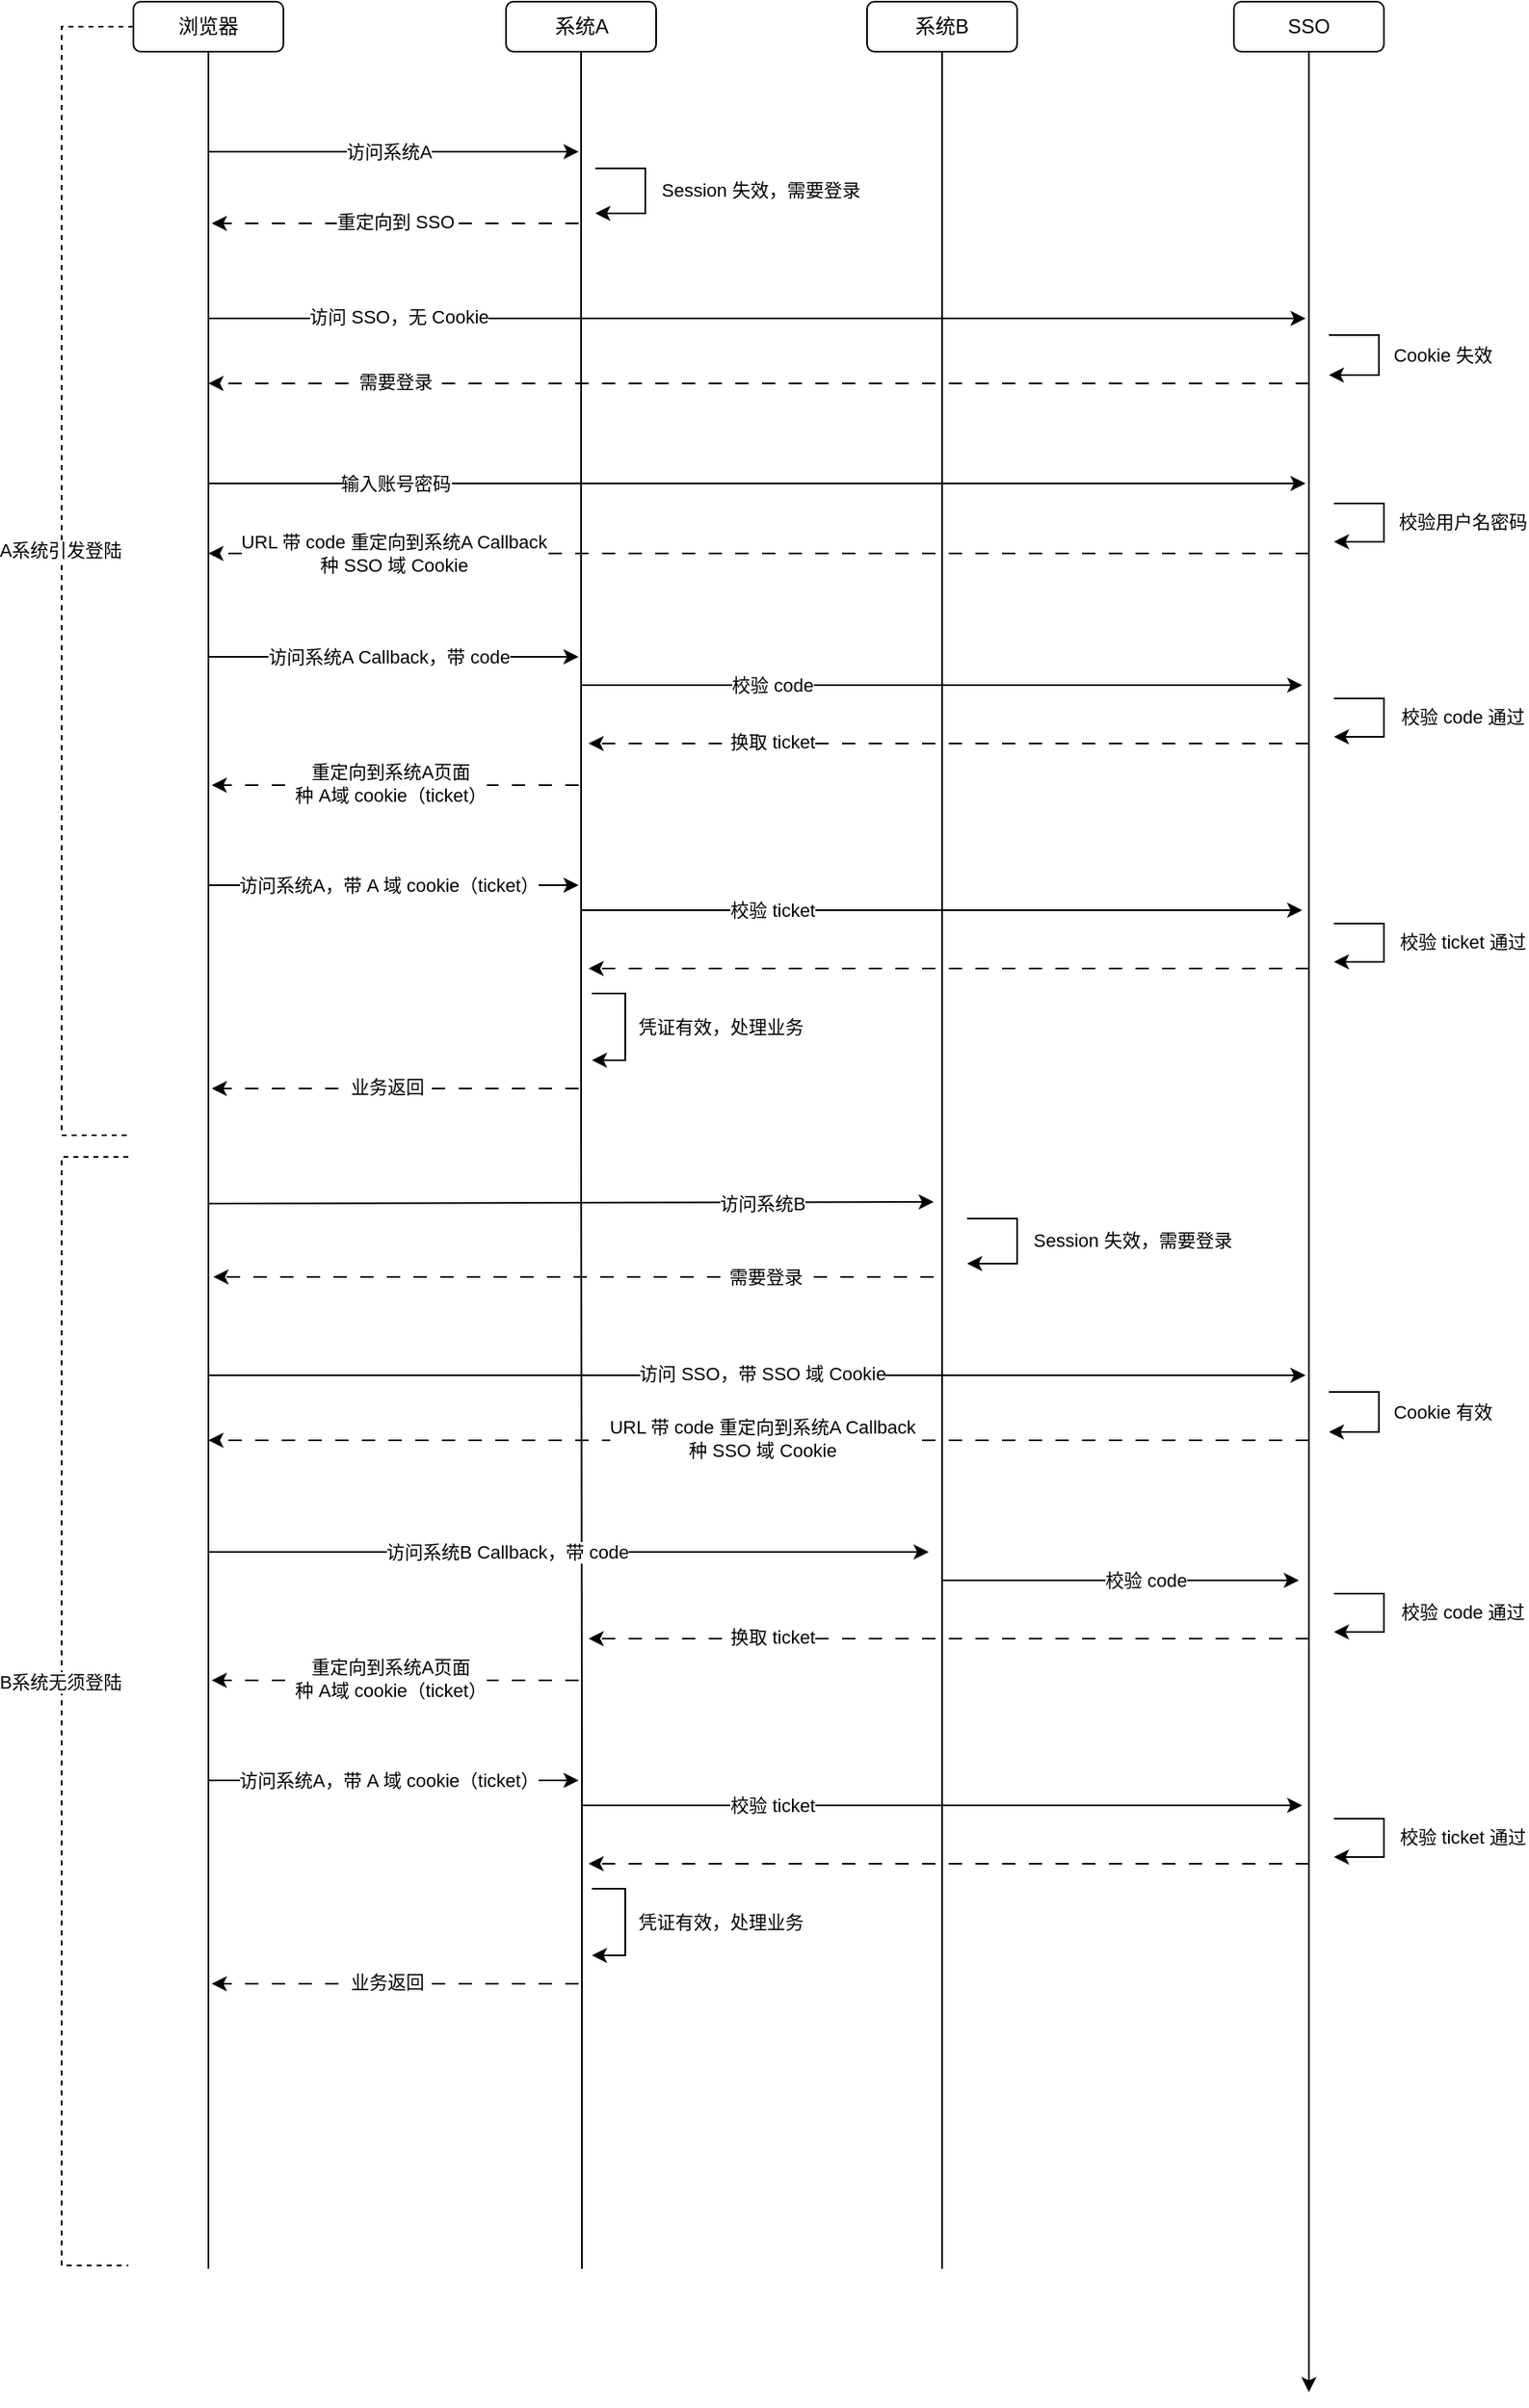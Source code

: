 <mxfile version="26.0.6">
  <diagram name="第 1 页" id="lK4b7JDRvBtxCrFtynsC">
    <mxGraphModel dx="330" dy="175" grid="1" gridSize="10" guides="1" tooltips="1" connect="1" arrows="1" fold="1" page="1" pageScale="1" pageWidth="827" pageHeight="1169" math="0" shadow="0">
      <root>
        <mxCell id="0" />
        <mxCell id="1" parent="0" />
        <mxCell id="GL996E9YZMnouKgxVXlB-8" style="edgeStyle=orthogonalEdgeStyle;rounded=0;orthogonalLoop=1;jettySize=auto;html=1;exitX=0.5;exitY=1;exitDx=0;exitDy=0;endArrow=none;endFill=0;" edge="1" parent="1" source="GL996E9YZMnouKgxVXlB-4">
          <mxGeometry relative="1" as="geometry">
            <mxPoint x="148" y="1400" as="targetPoint" />
          </mxGeometry>
        </mxCell>
        <mxCell id="GL996E9YZMnouKgxVXlB-9" style="edgeStyle=orthogonalEdgeStyle;rounded=0;orthogonalLoop=1;jettySize=auto;html=1;strokeColor=default;dashed=1;startArrow=none;startFill=0;endArrow=none;endFill=0;" edge="1" parent="1" source="GL996E9YZMnouKgxVXlB-4">
          <mxGeometry relative="1" as="geometry">
            <mxPoint x="100" y="720" as="targetPoint" />
            <Array as="points">
              <mxPoint x="60" y="55" />
              <mxPoint x="60" y="720" />
            </Array>
          </mxGeometry>
        </mxCell>
        <mxCell id="GL996E9YZMnouKgxVXlB-10" value="A系统引发登陆" style="edgeLabel;html=1;align=center;verticalAlign=middle;resizable=0;points=[];" vertex="1" connectable="0" parent="GL996E9YZMnouKgxVXlB-9">
          <mxGeometry x="-0.055" y="-1" relative="1" as="geometry">
            <mxPoint y="3" as="offset" />
          </mxGeometry>
        </mxCell>
        <mxCell id="GL996E9YZMnouKgxVXlB-4" value="浏览器" style="rounded=1;whiteSpace=wrap;html=1;" vertex="1" parent="1">
          <mxGeometry x="103" y="40" width="90" height="30" as="geometry" />
        </mxCell>
        <mxCell id="GL996E9YZMnouKgxVXlB-13" style="edgeStyle=orthogonalEdgeStyle;rounded=0;orthogonalLoop=1;jettySize=auto;html=1;endArrow=none;endFill=0;" edge="1" parent="1" source="GL996E9YZMnouKgxVXlB-5">
          <mxGeometry relative="1" as="geometry">
            <mxPoint x="372" y="1400" as="targetPoint" />
            <Array as="points">
              <mxPoint x="372" y="720" />
              <mxPoint x="372" y="720" />
              <mxPoint x="372" y="1078" />
            </Array>
          </mxGeometry>
        </mxCell>
        <mxCell id="GL996E9YZMnouKgxVXlB-5" value="系统A" style="rounded=1;whiteSpace=wrap;html=1;" vertex="1" parent="1">
          <mxGeometry x="326.5" y="40" width="90" height="30" as="geometry" />
        </mxCell>
        <mxCell id="GL996E9YZMnouKgxVXlB-19" style="edgeStyle=orthogonalEdgeStyle;rounded=0;orthogonalLoop=1;jettySize=auto;html=1;endArrow=none;endFill=0;" edge="1" parent="1" source="GL996E9YZMnouKgxVXlB-6">
          <mxGeometry relative="1" as="geometry">
            <mxPoint x="588" y="1400" as="targetPoint" />
          </mxGeometry>
        </mxCell>
        <mxCell id="GL996E9YZMnouKgxVXlB-6" value="系统B" style="rounded=1;whiteSpace=wrap;html=1;" vertex="1" parent="1">
          <mxGeometry x="543" y="40" width="90" height="30" as="geometry" />
        </mxCell>
        <mxCell id="GL996E9YZMnouKgxVXlB-22" style="edgeStyle=orthogonalEdgeStyle;rounded=0;orthogonalLoop=1;jettySize=auto;html=1;" edge="1" parent="1" source="GL996E9YZMnouKgxVXlB-7">
          <mxGeometry relative="1" as="geometry">
            <mxPoint x="808" y="1474" as="targetPoint" />
          </mxGeometry>
        </mxCell>
        <mxCell id="GL996E9YZMnouKgxVXlB-7" value="SSO" style="rounded=1;whiteSpace=wrap;html=1;" vertex="1" parent="1">
          <mxGeometry x="763" y="40" width="90" height="30" as="geometry" />
        </mxCell>
        <mxCell id="GL996E9YZMnouKgxVXlB-11" value="" style="endArrow=classic;html=1;rounded=0;" edge="1" parent="1">
          <mxGeometry width="50" height="50" relative="1" as="geometry">
            <mxPoint x="148" y="130" as="sourcePoint" />
            <mxPoint x="370" y="130" as="targetPoint" />
          </mxGeometry>
        </mxCell>
        <mxCell id="GL996E9YZMnouKgxVXlB-12" value="访问系统A" style="edgeLabel;html=1;align=center;verticalAlign=middle;resizable=0;points=[];" vertex="1" connectable="0" parent="GL996E9YZMnouKgxVXlB-11">
          <mxGeometry x="-0.32" y="-1" relative="1" as="geometry">
            <mxPoint x="32" y="-1" as="offset" />
          </mxGeometry>
        </mxCell>
        <mxCell id="GL996E9YZMnouKgxVXlB-14" value="" style="endArrow=classic;html=1;rounded=0;dashed=1;dashPattern=8 8;" edge="1" parent="1">
          <mxGeometry width="50" height="50" relative="1" as="geometry">
            <mxPoint x="370" y="173" as="sourcePoint" />
            <mxPoint x="150" y="173" as="targetPoint" />
          </mxGeometry>
        </mxCell>
        <mxCell id="GL996E9YZMnouKgxVXlB-15" value="重定向到 SSO" style="edgeLabel;html=1;align=center;verticalAlign=middle;resizable=0;points=[];" vertex="1" connectable="0" parent="GL996E9YZMnouKgxVXlB-14">
          <mxGeometry x="-0.32" y="-1" relative="1" as="geometry">
            <mxPoint x="-35" as="offset" />
          </mxGeometry>
        </mxCell>
        <mxCell id="GL996E9YZMnouKgxVXlB-16" value="" style="endArrow=classic;html=1;rounded=0;" edge="1" parent="1">
          <mxGeometry width="50" height="50" relative="1" as="geometry">
            <mxPoint x="380" y="140" as="sourcePoint" />
            <mxPoint x="380" y="167" as="targetPoint" />
            <Array as="points">
              <mxPoint x="410" y="140" />
              <mxPoint x="410" y="157" />
              <mxPoint x="410" y="167" />
              <mxPoint x="400" y="167" />
            </Array>
          </mxGeometry>
        </mxCell>
        <mxCell id="GL996E9YZMnouKgxVXlB-17" value="Session 失效，需要登录" style="edgeLabel;html=1;align=center;verticalAlign=middle;resizable=0;points=[];" vertex="1" connectable="0" parent="GL996E9YZMnouKgxVXlB-16">
          <mxGeometry x="-0.017" y="-1" relative="1" as="geometry">
            <mxPoint x="70" as="offset" />
          </mxGeometry>
        </mxCell>
        <mxCell id="GL996E9YZMnouKgxVXlB-20" value="" style="endArrow=classic;html=1;rounded=0;" edge="1" parent="1">
          <mxGeometry width="50" height="50" relative="1" as="geometry">
            <mxPoint x="148" y="230" as="sourcePoint" />
            <mxPoint x="806" y="230" as="targetPoint" />
          </mxGeometry>
        </mxCell>
        <mxCell id="GL996E9YZMnouKgxVXlB-21" value="访问 SSO，无 Cookie" style="edgeLabel;html=1;align=center;verticalAlign=middle;resizable=0;points=[];" vertex="1" connectable="0" parent="GL996E9YZMnouKgxVXlB-20">
          <mxGeometry x="-0.32" y="-1" relative="1" as="geometry">
            <mxPoint x="-110" y="-2" as="offset" />
          </mxGeometry>
        </mxCell>
        <mxCell id="GL996E9YZMnouKgxVXlB-23" value="" style="endArrow=classic;html=1;rounded=0;" edge="1" parent="1">
          <mxGeometry width="50" height="50" relative="1" as="geometry">
            <mxPoint x="820" y="240" as="sourcePoint" />
            <mxPoint x="820" y="264" as="targetPoint" />
            <Array as="points">
              <mxPoint x="850" y="240" />
              <mxPoint x="850" y="257" />
              <mxPoint x="850" y="264" />
              <mxPoint x="840" y="264" />
            </Array>
          </mxGeometry>
        </mxCell>
        <mxCell id="GL996E9YZMnouKgxVXlB-24" value="Cookie 失效" style="edgeLabel;html=1;align=center;verticalAlign=middle;resizable=0;points=[];" vertex="1" connectable="0" parent="GL996E9YZMnouKgxVXlB-23">
          <mxGeometry x="-0.017" y="-1" relative="1" as="geometry">
            <mxPoint x="39" as="offset" />
          </mxGeometry>
        </mxCell>
        <mxCell id="GL996E9YZMnouKgxVXlB-25" value="" style="endArrow=classic;html=1;rounded=0;dashed=1;dashPattern=8 8;" edge="1" parent="1">
          <mxGeometry width="50" height="50" relative="1" as="geometry">
            <mxPoint x="808" y="269" as="sourcePoint" />
            <mxPoint x="148" y="269" as="targetPoint" />
          </mxGeometry>
        </mxCell>
        <mxCell id="GL996E9YZMnouKgxVXlB-26" value="需要登录" style="edgeLabel;html=1;align=center;verticalAlign=middle;resizable=0;points=[];" vertex="1" connectable="0" parent="GL996E9YZMnouKgxVXlB-25">
          <mxGeometry x="-0.32" y="-1" relative="1" as="geometry">
            <mxPoint x="-324" as="offset" />
          </mxGeometry>
        </mxCell>
        <mxCell id="GL996E9YZMnouKgxVXlB-27" value="" style="endArrow=classic;html=1;rounded=0;" edge="1" parent="1">
          <mxGeometry width="50" height="50" relative="1" as="geometry">
            <mxPoint x="148" y="329" as="sourcePoint" />
            <mxPoint x="806" y="329" as="targetPoint" />
          </mxGeometry>
        </mxCell>
        <mxCell id="GL996E9YZMnouKgxVXlB-28" value="输入账号密码" style="edgeLabel;html=1;align=center;verticalAlign=middle;resizable=0;points=[];" vertex="1" connectable="0" parent="GL996E9YZMnouKgxVXlB-27">
          <mxGeometry x="-0.32" y="-1" relative="1" as="geometry">
            <mxPoint x="-112" y="-1" as="offset" />
          </mxGeometry>
        </mxCell>
        <mxCell id="GL996E9YZMnouKgxVXlB-29" value="" style="endArrow=classic;html=1;rounded=0;dashed=1;dashPattern=8 8;" edge="1" parent="1">
          <mxGeometry width="50" height="50" relative="1" as="geometry">
            <mxPoint x="808" y="371" as="sourcePoint" />
            <mxPoint x="148" y="371" as="targetPoint" />
          </mxGeometry>
        </mxCell>
        <mxCell id="GL996E9YZMnouKgxVXlB-30" value="URL 带 code 重定向到系统A Callback&lt;div&gt;种 SSO 域 Cookie&lt;/div&gt;" style="edgeLabel;html=1;align=center;verticalAlign=middle;resizable=0;points=[];" vertex="1" connectable="0" parent="GL996E9YZMnouKgxVXlB-29">
          <mxGeometry x="-0.32" y="-1" relative="1" as="geometry">
            <mxPoint x="-325" y="1" as="offset" />
          </mxGeometry>
        </mxCell>
        <mxCell id="GL996E9YZMnouKgxVXlB-31" value="" style="endArrow=classic;html=1;rounded=0;" edge="1" parent="1">
          <mxGeometry width="50" height="50" relative="1" as="geometry">
            <mxPoint x="823" y="341" as="sourcePoint" />
            <mxPoint x="823" y="364" as="targetPoint" />
            <Array as="points">
              <mxPoint x="853" y="341" />
              <mxPoint x="853" y="358" />
              <mxPoint x="853" y="364" />
              <mxPoint x="850" y="364" />
              <mxPoint x="843" y="364" />
            </Array>
          </mxGeometry>
        </mxCell>
        <mxCell id="GL996E9YZMnouKgxVXlB-32" value="校验用户名密码" style="edgeLabel;html=1;align=center;verticalAlign=middle;resizable=0;points=[];" vertex="1" connectable="0" parent="GL996E9YZMnouKgxVXlB-31">
          <mxGeometry x="-0.017" y="-1" relative="1" as="geometry">
            <mxPoint x="48" as="offset" />
          </mxGeometry>
        </mxCell>
        <mxCell id="GL996E9YZMnouKgxVXlB-33" value="" style="endArrow=classic;html=1;rounded=0;" edge="1" parent="1">
          <mxGeometry width="50" height="50" relative="1" as="geometry">
            <mxPoint x="148" y="761" as="sourcePoint" />
            <mxPoint x="583" y="760" as="targetPoint" />
          </mxGeometry>
        </mxCell>
        <mxCell id="GL996E9YZMnouKgxVXlB-61" value="访问系统B" style="edgeLabel;html=1;align=center;verticalAlign=middle;resizable=0;points=[];" vertex="1" connectable="0" parent="GL996E9YZMnouKgxVXlB-33">
          <mxGeometry x="-0.517" relative="1" as="geometry">
            <mxPoint x="227" as="offset" />
          </mxGeometry>
        </mxCell>
        <mxCell id="GL996E9YZMnouKgxVXlB-35" value="" style="endArrow=classic;html=1;rounded=0;dashed=1;dashPattern=8 8;" edge="1" parent="1">
          <mxGeometry width="50" height="50" relative="1" as="geometry">
            <mxPoint x="583" y="805" as="sourcePoint" />
            <mxPoint x="151" y="805" as="targetPoint" />
          </mxGeometry>
        </mxCell>
        <mxCell id="GL996E9YZMnouKgxVXlB-36" value="需要登录" style="edgeLabel;html=1;align=center;verticalAlign=middle;resizable=0;points=[];" vertex="1" connectable="0" parent="GL996E9YZMnouKgxVXlB-35">
          <mxGeometry x="-0.32" y="-1" relative="1" as="geometry">
            <mxPoint x="46" y="1" as="offset" />
          </mxGeometry>
        </mxCell>
        <mxCell id="GL996E9YZMnouKgxVXlB-37" value="" style="endArrow=classic;html=1;rounded=0;" edge="1" parent="1">
          <mxGeometry width="50" height="50" relative="1" as="geometry">
            <mxPoint x="148" y="433" as="sourcePoint" />
            <mxPoint x="370" y="433" as="targetPoint" />
          </mxGeometry>
        </mxCell>
        <mxCell id="GL996E9YZMnouKgxVXlB-38" value="访问系统A Callback，带 code" style="edgeLabel;html=1;align=center;verticalAlign=middle;resizable=0;points=[];" vertex="1" connectable="0" parent="GL996E9YZMnouKgxVXlB-37">
          <mxGeometry x="-0.32" y="-1" relative="1" as="geometry">
            <mxPoint x="32" y="-1" as="offset" />
          </mxGeometry>
        </mxCell>
        <mxCell id="GL996E9YZMnouKgxVXlB-39" value="" style="endArrow=classic;html=1;rounded=0;" edge="1" parent="1">
          <mxGeometry width="50" height="50" relative="1" as="geometry">
            <mxPoint x="372" y="450" as="sourcePoint" />
            <mxPoint x="804" y="450" as="targetPoint" />
          </mxGeometry>
        </mxCell>
        <mxCell id="GL996E9YZMnouKgxVXlB-40" value="校验 code" style="edgeLabel;html=1;align=center;verticalAlign=middle;resizable=0;points=[];" vertex="1" connectable="0" parent="GL996E9YZMnouKgxVXlB-39">
          <mxGeometry x="-0.32" y="-1" relative="1" as="geometry">
            <mxPoint x="-33" y="-1" as="offset" />
          </mxGeometry>
        </mxCell>
        <mxCell id="GL996E9YZMnouKgxVXlB-41" value="" style="endArrow=classic;html=1;rounded=0;dashed=1;dashPattern=8 8;" edge="1" parent="1">
          <mxGeometry width="50" height="50" relative="1" as="geometry">
            <mxPoint x="808" y="485" as="sourcePoint" />
            <mxPoint x="376" y="485" as="targetPoint" />
          </mxGeometry>
        </mxCell>
        <mxCell id="GL996E9YZMnouKgxVXlB-42" value="换取 ticket" style="edgeLabel;html=1;align=center;verticalAlign=middle;resizable=0;points=[];" vertex="1" connectable="0" parent="GL996E9YZMnouKgxVXlB-41">
          <mxGeometry x="-0.32" y="-1" relative="1" as="geometry">
            <mxPoint x="-175" as="offset" />
          </mxGeometry>
        </mxCell>
        <mxCell id="GL996E9YZMnouKgxVXlB-43" value="" style="endArrow=classic;html=1;rounded=0;dashed=1;dashPattern=8 8;" edge="1" parent="1">
          <mxGeometry width="50" height="50" relative="1" as="geometry">
            <mxPoint x="370" y="510" as="sourcePoint" />
            <mxPoint x="150" y="510" as="targetPoint" />
          </mxGeometry>
        </mxCell>
        <mxCell id="GL996E9YZMnouKgxVXlB-44" value="重定向到系统A页面&lt;div&gt;种 A域 cookie（ticket）&lt;/div&gt;" style="edgeLabel;html=1;align=center;verticalAlign=middle;resizable=0;points=[];" vertex="1" connectable="0" parent="GL996E9YZMnouKgxVXlB-43">
          <mxGeometry x="-0.32" y="-1" relative="1" as="geometry">
            <mxPoint x="-38" as="offset" />
          </mxGeometry>
        </mxCell>
        <mxCell id="GL996E9YZMnouKgxVXlB-45" value="" style="endArrow=classic;html=1;rounded=0;" edge="1" parent="1">
          <mxGeometry width="50" height="50" relative="1" as="geometry">
            <mxPoint x="823" y="458" as="sourcePoint" />
            <mxPoint x="823" y="481" as="targetPoint" />
            <Array as="points">
              <mxPoint x="853" y="458" />
              <mxPoint x="853" y="475" />
              <mxPoint x="853" y="481" />
              <mxPoint x="850" y="481" />
              <mxPoint x="843" y="481" />
            </Array>
          </mxGeometry>
        </mxCell>
        <mxCell id="GL996E9YZMnouKgxVXlB-46" value="校验 code 通过" style="edgeLabel;html=1;align=center;verticalAlign=middle;resizable=0;points=[];" vertex="1" connectable="0" parent="GL996E9YZMnouKgxVXlB-45">
          <mxGeometry x="-0.017" y="-1" relative="1" as="geometry">
            <mxPoint x="48" as="offset" />
          </mxGeometry>
        </mxCell>
        <mxCell id="GL996E9YZMnouKgxVXlB-47" value="" style="endArrow=classic;html=1;rounded=0;" edge="1" parent="1">
          <mxGeometry width="50" height="50" relative="1" as="geometry">
            <mxPoint x="148" y="570" as="sourcePoint" />
            <mxPoint x="370" y="570" as="targetPoint" />
          </mxGeometry>
        </mxCell>
        <mxCell id="GL996E9YZMnouKgxVXlB-48" value="访问系统A，带 A 域 cookie（ticket）" style="edgeLabel;html=1;align=center;verticalAlign=middle;resizable=0;points=[];" vertex="1" connectable="0" parent="GL996E9YZMnouKgxVXlB-47">
          <mxGeometry x="-0.32" y="-1" relative="1" as="geometry">
            <mxPoint x="32" y="-1" as="offset" />
          </mxGeometry>
        </mxCell>
        <mxCell id="GL996E9YZMnouKgxVXlB-49" value="" style="endArrow=classic;html=1;rounded=0;" edge="1" parent="1">
          <mxGeometry width="50" height="50" relative="1" as="geometry">
            <mxPoint x="372" y="585" as="sourcePoint" />
            <mxPoint x="804" y="585" as="targetPoint" />
          </mxGeometry>
        </mxCell>
        <mxCell id="GL996E9YZMnouKgxVXlB-50" value="校验 ticket" style="edgeLabel;html=1;align=center;verticalAlign=middle;resizable=0;points=[];" vertex="1" connectable="0" parent="GL996E9YZMnouKgxVXlB-49">
          <mxGeometry x="-0.32" y="-1" relative="1" as="geometry">
            <mxPoint x="-33" y="-1" as="offset" />
          </mxGeometry>
        </mxCell>
        <mxCell id="GL996E9YZMnouKgxVXlB-51" value="" style="endArrow=classic;html=1;rounded=0;dashed=1;dashPattern=8 8;" edge="1" parent="1">
          <mxGeometry width="50" height="50" relative="1" as="geometry">
            <mxPoint x="808" y="620" as="sourcePoint" />
            <mxPoint x="376" y="620" as="targetPoint" />
          </mxGeometry>
        </mxCell>
        <mxCell id="GL996E9YZMnouKgxVXlB-53" value="" style="endArrow=classic;html=1;rounded=0;" edge="1" parent="1">
          <mxGeometry width="50" height="50" relative="1" as="geometry">
            <mxPoint x="823" y="593" as="sourcePoint" />
            <mxPoint x="823" y="616" as="targetPoint" />
            <Array as="points">
              <mxPoint x="853" y="593" />
              <mxPoint x="853" y="610" />
              <mxPoint x="853" y="616" />
              <mxPoint x="850" y="616" />
              <mxPoint x="843" y="616" />
            </Array>
          </mxGeometry>
        </mxCell>
        <mxCell id="GL996E9YZMnouKgxVXlB-54" value="校验 ticket 通过" style="edgeLabel;html=1;align=center;verticalAlign=middle;resizable=0;points=[];" vertex="1" connectable="0" parent="GL996E9YZMnouKgxVXlB-53">
          <mxGeometry x="-0.017" y="-1" relative="1" as="geometry">
            <mxPoint x="48" as="offset" />
          </mxGeometry>
        </mxCell>
        <mxCell id="GL996E9YZMnouKgxVXlB-55" value="" style="endArrow=classic;html=1;rounded=0;" edge="1" parent="1">
          <mxGeometry width="50" height="50" relative="1" as="geometry">
            <mxPoint x="378" y="635" as="sourcePoint" />
            <mxPoint x="378" y="675" as="targetPoint" />
            <Array as="points">
              <mxPoint x="398" y="635" />
              <mxPoint x="398" y="655" />
              <mxPoint x="398" y="675" />
            </Array>
          </mxGeometry>
        </mxCell>
        <mxCell id="GL996E9YZMnouKgxVXlB-56" value="凭证有效，处理业务" style="edgeLabel;html=1;align=center;verticalAlign=middle;resizable=0;points=[];" vertex="1" connectable="0" parent="GL996E9YZMnouKgxVXlB-55">
          <mxGeometry x="-0.017" y="-1" relative="1" as="geometry">
            <mxPoint x="58" as="offset" />
          </mxGeometry>
        </mxCell>
        <mxCell id="GL996E9YZMnouKgxVXlB-57" value="" style="endArrow=classic;html=1;rounded=0;dashed=1;dashPattern=8 8;" edge="1" parent="1">
          <mxGeometry width="50" height="50" relative="1" as="geometry">
            <mxPoint x="370" y="692" as="sourcePoint" />
            <mxPoint x="150" y="692" as="targetPoint" />
          </mxGeometry>
        </mxCell>
        <mxCell id="GL996E9YZMnouKgxVXlB-58" value="业务返回" style="edgeLabel;html=1;align=center;verticalAlign=middle;resizable=0;points=[];" vertex="1" connectable="0" parent="GL996E9YZMnouKgxVXlB-57">
          <mxGeometry x="-0.32" y="-1" relative="1" as="geometry">
            <mxPoint x="-40" as="offset" />
          </mxGeometry>
        </mxCell>
        <mxCell id="GL996E9YZMnouKgxVXlB-59" style="edgeStyle=orthogonalEdgeStyle;rounded=0;orthogonalLoop=1;jettySize=auto;html=1;strokeColor=default;dashed=1;startArrow=none;startFill=0;endArrow=none;endFill=0;" edge="1" parent="1">
          <mxGeometry relative="1" as="geometry">
            <mxPoint x="100" y="1398" as="targetPoint" />
            <mxPoint x="100" y="733" as="sourcePoint" />
            <Array as="points">
              <mxPoint x="60" y="733" />
              <mxPoint x="60" y="1398" />
            </Array>
          </mxGeometry>
        </mxCell>
        <mxCell id="GL996E9YZMnouKgxVXlB-60" value="B系统无须登陆" style="edgeLabel;html=1;align=center;verticalAlign=middle;resizable=0;points=[];" vertex="1" connectable="0" parent="GL996E9YZMnouKgxVXlB-59">
          <mxGeometry x="-0.055" y="-1" relative="1" as="geometry">
            <mxPoint y="3" as="offset" />
          </mxGeometry>
        </mxCell>
        <mxCell id="GL996E9YZMnouKgxVXlB-62" value="" style="endArrow=classic;html=1;rounded=0;" edge="1" parent="1">
          <mxGeometry width="50" height="50" relative="1" as="geometry">
            <mxPoint x="603" y="770" as="sourcePoint" />
            <mxPoint x="603" y="797" as="targetPoint" />
            <Array as="points">
              <mxPoint x="633" y="770" />
              <mxPoint x="633" y="787" />
              <mxPoint x="633" y="797" />
              <mxPoint x="623" y="797" />
            </Array>
          </mxGeometry>
        </mxCell>
        <mxCell id="GL996E9YZMnouKgxVXlB-63" value="Session 失效，需要登录" style="edgeLabel;html=1;align=center;verticalAlign=middle;resizable=0;points=[];" vertex="1" connectable="0" parent="GL996E9YZMnouKgxVXlB-62">
          <mxGeometry x="-0.017" y="-1" relative="1" as="geometry">
            <mxPoint x="70" as="offset" />
          </mxGeometry>
        </mxCell>
        <mxCell id="GL996E9YZMnouKgxVXlB-66" value="" style="endArrow=classic;html=1;rounded=0;" edge="1" parent="1">
          <mxGeometry width="50" height="50" relative="1" as="geometry">
            <mxPoint x="148" y="864" as="sourcePoint" />
            <mxPoint x="806" y="864" as="targetPoint" />
          </mxGeometry>
        </mxCell>
        <mxCell id="GL996E9YZMnouKgxVXlB-67" value="访问 SSO，带 SSO 域 Cookie" style="edgeLabel;html=1;align=center;verticalAlign=middle;resizable=0;points=[];" vertex="1" connectable="0" parent="GL996E9YZMnouKgxVXlB-66">
          <mxGeometry x="-0.32" y="-1" relative="1" as="geometry">
            <mxPoint x="108" y="-2" as="offset" />
          </mxGeometry>
        </mxCell>
        <mxCell id="GL996E9YZMnouKgxVXlB-68" value="" style="endArrow=classic;html=1;rounded=0;" edge="1" parent="1">
          <mxGeometry width="50" height="50" relative="1" as="geometry">
            <mxPoint x="820" y="874" as="sourcePoint" />
            <mxPoint x="820" y="898" as="targetPoint" />
            <Array as="points">
              <mxPoint x="850" y="874" />
              <mxPoint x="850" y="891" />
              <mxPoint x="850" y="898" />
              <mxPoint x="840" y="898" />
            </Array>
          </mxGeometry>
        </mxCell>
        <mxCell id="GL996E9YZMnouKgxVXlB-69" value="Cookie 有效" style="edgeLabel;html=1;align=center;verticalAlign=middle;resizable=0;points=[];" vertex="1" connectable="0" parent="GL996E9YZMnouKgxVXlB-68">
          <mxGeometry x="-0.017" y="-1" relative="1" as="geometry">
            <mxPoint x="39" as="offset" />
          </mxGeometry>
        </mxCell>
        <mxCell id="GL996E9YZMnouKgxVXlB-70" value="" style="endArrow=classic;html=1;rounded=0;dashed=1;dashPattern=8 8;" edge="1" parent="1">
          <mxGeometry width="50" height="50" relative="1" as="geometry">
            <mxPoint x="808" y="903" as="sourcePoint" />
            <mxPoint x="148" y="903" as="targetPoint" />
          </mxGeometry>
        </mxCell>
        <mxCell id="GL996E9YZMnouKgxVXlB-71" value="URL 带 code 重定向到系统A Callback&lt;div&gt;种 SSO 域 Cookie&lt;/div&gt;" style="edgeLabel;html=1;align=center;verticalAlign=middle;resizable=0;points=[];" vertex="1" connectable="0" parent="GL996E9YZMnouKgxVXlB-70">
          <mxGeometry x="-0.32" y="-1" relative="1" as="geometry">
            <mxPoint x="-104" as="offset" />
          </mxGeometry>
        </mxCell>
        <mxCell id="GL996E9YZMnouKgxVXlB-72" value="" style="endArrow=classic;html=1;rounded=0;" edge="1" parent="1">
          <mxGeometry width="50" height="50" relative="1" as="geometry">
            <mxPoint x="148" y="970" as="sourcePoint" />
            <mxPoint x="580" y="970" as="targetPoint" />
          </mxGeometry>
        </mxCell>
        <mxCell id="GL996E9YZMnouKgxVXlB-73" value="访问系统B Callback，带 code" style="edgeLabel;html=1;align=center;verticalAlign=middle;resizable=0;points=[];" vertex="1" connectable="0" parent="GL996E9YZMnouKgxVXlB-72">
          <mxGeometry x="-0.32" y="-1" relative="1" as="geometry">
            <mxPoint x="32" y="-1" as="offset" />
          </mxGeometry>
        </mxCell>
        <mxCell id="GL996E9YZMnouKgxVXlB-74" value="" style="endArrow=classic;html=1;rounded=0;" edge="1" parent="1">
          <mxGeometry width="50" height="50" relative="1" as="geometry">
            <mxPoint x="588" y="987" as="sourcePoint" />
            <mxPoint x="802" y="987" as="targetPoint" />
          </mxGeometry>
        </mxCell>
        <mxCell id="GL996E9YZMnouKgxVXlB-75" value="校验 code" style="edgeLabel;html=1;align=center;verticalAlign=middle;resizable=0;points=[];" vertex="1" connectable="0" parent="GL996E9YZMnouKgxVXlB-74">
          <mxGeometry x="-0.32" y="-1" relative="1" as="geometry">
            <mxPoint x="49" y="-1" as="offset" />
          </mxGeometry>
        </mxCell>
        <mxCell id="GL996E9YZMnouKgxVXlB-76" value="" style="endArrow=classic;html=1;rounded=0;dashed=1;dashPattern=8 8;" edge="1" parent="1">
          <mxGeometry width="50" height="50" relative="1" as="geometry">
            <mxPoint x="808" y="1022" as="sourcePoint" />
            <mxPoint x="376" y="1022" as="targetPoint" />
          </mxGeometry>
        </mxCell>
        <mxCell id="GL996E9YZMnouKgxVXlB-77" value="换取 ticket" style="edgeLabel;html=1;align=center;verticalAlign=middle;resizable=0;points=[];" vertex="1" connectable="0" parent="GL996E9YZMnouKgxVXlB-76">
          <mxGeometry x="-0.32" y="-1" relative="1" as="geometry">
            <mxPoint x="-175" as="offset" />
          </mxGeometry>
        </mxCell>
        <mxCell id="GL996E9YZMnouKgxVXlB-78" value="" style="endArrow=classic;html=1;rounded=0;dashed=1;dashPattern=8 8;" edge="1" parent="1">
          <mxGeometry width="50" height="50" relative="1" as="geometry">
            <mxPoint x="370" y="1047" as="sourcePoint" />
            <mxPoint x="150" y="1047" as="targetPoint" />
          </mxGeometry>
        </mxCell>
        <mxCell id="GL996E9YZMnouKgxVXlB-79" value="重定向到系统A页面&lt;div&gt;种 A域 cookie（ticket）&lt;/div&gt;" style="edgeLabel;html=1;align=center;verticalAlign=middle;resizable=0;points=[];" vertex="1" connectable="0" parent="GL996E9YZMnouKgxVXlB-78">
          <mxGeometry x="-0.32" y="-1" relative="1" as="geometry">
            <mxPoint x="-38" as="offset" />
          </mxGeometry>
        </mxCell>
        <mxCell id="GL996E9YZMnouKgxVXlB-80" value="" style="endArrow=classic;html=1;rounded=0;" edge="1" parent="1">
          <mxGeometry width="50" height="50" relative="1" as="geometry">
            <mxPoint x="823" y="995" as="sourcePoint" />
            <mxPoint x="823" y="1018" as="targetPoint" />
            <Array as="points">
              <mxPoint x="853" y="995" />
              <mxPoint x="853" y="1012" />
              <mxPoint x="853" y="1018" />
              <mxPoint x="850" y="1018" />
              <mxPoint x="843" y="1018" />
            </Array>
          </mxGeometry>
        </mxCell>
        <mxCell id="GL996E9YZMnouKgxVXlB-81" value="校验 code 通过" style="edgeLabel;html=1;align=center;verticalAlign=middle;resizable=0;points=[];" vertex="1" connectable="0" parent="GL996E9YZMnouKgxVXlB-80">
          <mxGeometry x="-0.017" y="-1" relative="1" as="geometry">
            <mxPoint x="48" as="offset" />
          </mxGeometry>
        </mxCell>
        <mxCell id="GL996E9YZMnouKgxVXlB-82" value="" style="endArrow=classic;html=1;rounded=0;" edge="1" parent="1">
          <mxGeometry width="50" height="50" relative="1" as="geometry">
            <mxPoint x="148" y="1107" as="sourcePoint" />
            <mxPoint x="370" y="1107" as="targetPoint" />
          </mxGeometry>
        </mxCell>
        <mxCell id="GL996E9YZMnouKgxVXlB-83" value="访问系统A，带 A 域 cookie（ticket）" style="edgeLabel;html=1;align=center;verticalAlign=middle;resizable=0;points=[];" vertex="1" connectable="0" parent="GL996E9YZMnouKgxVXlB-82">
          <mxGeometry x="-0.32" y="-1" relative="1" as="geometry">
            <mxPoint x="32" y="-1" as="offset" />
          </mxGeometry>
        </mxCell>
        <mxCell id="GL996E9YZMnouKgxVXlB-84" value="" style="endArrow=classic;html=1;rounded=0;" edge="1" parent="1">
          <mxGeometry width="50" height="50" relative="1" as="geometry">
            <mxPoint x="372" y="1122" as="sourcePoint" />
            <mxPoint x="804" y="1122" as="targetPoint" />
          </mxGeometry>
        </mxCell>
        <mxCell id="GL996E9YZMnouKgxVXlB-85" value="校验 ticket" style="edgeLabel;html=1;align=center;verticalAlign=middle;resizable=0;points=[];" vertex="1" connectable="0" parent="GL996E9YZMnouKgxVXlB-84">
          <mxGeometry x="-0.32" y="-1" relative="1" as="geometry">
            <mxPoint x="-33" y="-1" as="offset" />
          </mxGeometry>
        </mxCell>
        <mxCell id="GL996E9YZMnouKgxVXlB-86" value="" style="endArrow=classic;html=1;rounded=0;dashed=1;dashPattern=8 8;" edge="1" parent="1">
          <mxGeometry width="50" height="50" relative="1" as="geometry">
            <mxPoint x="808" y="1157" as="sourcePoint" />
            <mxPoint x="376" y="1157" as="targetPoint" />
          </mxGeometry>
        </mxCell>
        <mxCell id="GL996E9YZMnouKgxVXlB-87" value="" style="endArrow=classic;html=1;rounded=0;" edge="1" parent="1">
          <mxGeometry width="50" height="50" relative="1" as="geometry">
            <mxPoint x="823" y="1130" as="sourcePoint" />
            <mxPoint x="823" y="1153" as="targetPoint" />
            <Array as="points">
              <mxPoint x="853" y="1130" />
              <mxPoint x="853" y="1147" />
              <mxPoint x="853" y="1153" />
              <mxPoint x="850" y="1153" />
              <mxPoint x="843" y="1153" />
            </Array>
          </mxGeometry>
        </mxCell>
        <mxCell id="GL996E9YZMnouKgxVXlB-88" value="校验 ticket 通过" style="edgeLabel;html=1;align=center;verticalAlign=middle;resizable=0;points=[];" vertex="1" connectable="0" parent="GL996E9YZMnouKgxVXlB-87">
          <mxGeometry x="-0.017" y="-1" relative="1" as="geometry">
            <mxPoint x="48" as="offset" />
          </mxGeometry>
        </mxCell>
        <mxCell id="GL996E9YZMnouKgxVXlB-89" value="" style="endArrow=classic;html=1;rounded=0;" edge="1" parent="1">
          <mxGeometry width="50" height="50" relative="1" as="geometry">
            <mxPoint x="378" y="1172" as="sourcePoint" />
            <mxPoint x="378" y="1212" as="targetPoint" />
            <Array as="points">
              <mxPoint x="398" y="1172" />
              <mxPoint x="398" y="1192" />
              <mxPoint x="398" y="1212" />
            </Array>
          </mxGeometry>
        </mxCell>
        <mxCell id="GL996E9YZMnouKgxVXlB-90" value="凭证有效，处理业务" style="edgeLabel;html=1;align=center;verticalAlign=middle;resizable=0;points=[];" vertex="1" connectable="0" parent="GL996E9YZMnouKgxVXlB-89">
          <mxGeometry x="-0.017" y="-1" relative="1" as="geometry">
            <mxPoint x="58" as="offset" />
          </mxGeometry>
        </mxCell>
        <mxCell id="GL996E9YZMnouKgxVXlB-91" value="" style="endArrow=classic;html=1;rounded=0;dashed=1;dashPattern=8 8;" edge="1" parent="1">
          <mxGeometry width="50" height="50" relative="1" as="geometry">
            <mxPoint x="370" y="1229" as="sourcePoint" />
            <mxPoint x="150" y="1229" as="targetPoint" />
          </mxGeometry>
        </mxCell>
        <mxCell id="GL996E9YZMnouKgxVXlB-92" value="业务返回" style="edgeLabel;html=1;align=center;verticalAlign=middle;resizable=0;points=[];" vertex="1" connectable="0" parent="GL996E9YZMnouKgxVXlB-91">
          <mxGeometry x="-0.32" y="-1" relative="1" as="geometry">
            <mxPoint x="-40" as="offset" />
          </mxGeometry>
        </mxCell>
      </root>
    </mxGraphModel>
  </diagram>
</mxfile>
